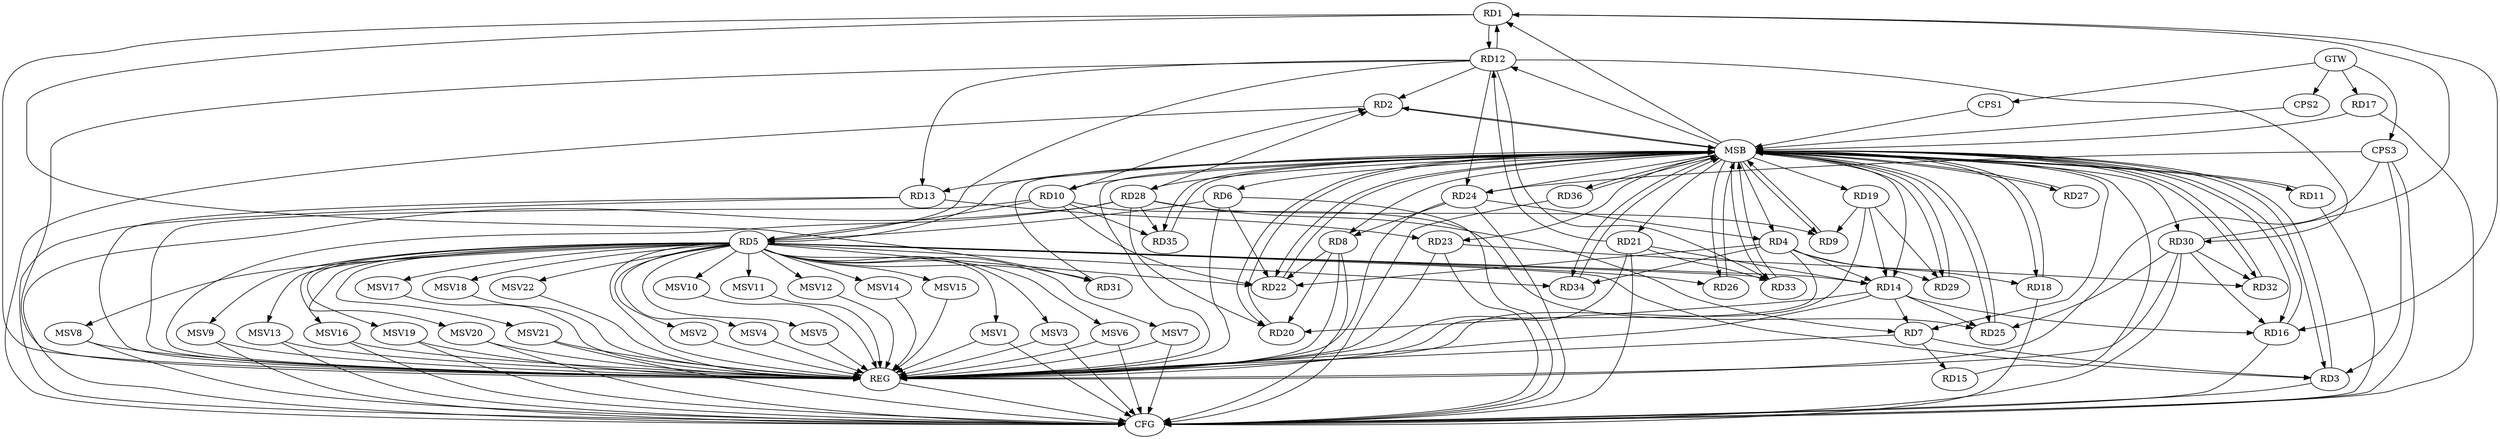 strict digraph G {
  RD1 [ label="RD1" ];
  RD2 [ label="RD2" ];
  RD3 [ label="RD3" ];
  RD4 [ label="RD4" ];
  RD5 [ label="RD5" ];
  RD6 [ label="RD6" ];
  RD7 [ label="RD7" ];
  RD8 [ label="RD8" ];
  RD9 [ label="RD9" ];
  RD10 [ label="RD10" ];
  RD11 [ label="RD11" ];
  RD12 [ label="RD12" ];
  RD13 [ label="RD13" ];
  RD14 [ label="RD14" ];
  RD15 [ label="RD15" ];
  RD16 [ label="RD16" ];
  RD17 [ label="RD17" ];
  RD18 [ label="RD18" ];
  RD19 [ label="RD19" ];
  RD20 [ label="RD20" ];
  RD21 [ label="RD21" ];
  RD22 [ label="RD22" ];
  RD23 [ label="RD23" ];
  RD24 [ label="RD24" ];
  RD25 [ label="RD25" ];
  RD26 [ label="RD26" ];
  RD27 [ label="RD27" ];
  RD28 [ label="RD28" ];
  RD29 [ label="RD29" ];
  RD30 [ label="RD30" ];
  RD31 [ label="RD31" ];
  RD32 [ label="RD32" ];
  RD33 [ label="RD33" ];
  RD34 [ label="RD34" ];
  RD35 [ label="RD35" ];
  RD36 [ label="RD36" ];
  CPS1 [ label="CPS1" ];
  CPS2 [ label="CPS2" ];
  CPS3 [ label="CPS3" ];
  GTW [ label="GTW" ];
  REG [ label="REG" ];
  MSB [ label="MSB" ];
  CFG [ label="CFG" ];
  MSV1 [ label="MSV1" ];
  MSV2 [ label="MSV2" ];
  MSV3 [ label="MSV3" ];
  MSV4 [ label="MSV4" ];
  MSV5 [ label="MSV5" ];
  MSV6 [ label="MSV6" ];
  MSV7 [ label="MSV7" ];
  MSV8 [ label="MSV8" ];
  MSV9 [ label="MSV9" ];
  MSV10 [ label="MSV10" ];
  MSV11 [ label="MSV11" ];
  MSV12 [ label="MSV12" ];
  MSV13 [ label="MSV13" ];
  MSV14 [ label="MSV14" ];
  MSV15 [ label="MSV15" ];
  MSV16 [ label="MSV16" ];
  MSV17 [ label="MSV17" ];
  MSV18 [ label="MSV18" ];
  MSV19 [ label="MSV19" ];
  MSV20 [ label="MSV20" ];
  MSV21 [ label="MSV21" ];
  MSV22 [ label="MSV22" ];
  RD1 -> RD12;
  RD12 -> RD1;
  RD1 -> RD16;
  RD30 -> RD1;
  RD1 -> RD31;
  RD10 -> RD2;
  RD12 -> RD2;
  RD28 -> RD2;
  RD5 -> RD3;
  RD7 -> RD3;
  RD4 -> RD14;
  RD4 -> RD18;
  RD4 -> RD22;
  RD24 -> RD4;
  RD4 -> RD29;
  RD4 -> RD34;
  RD6 -> RD5;
  RD10 -> RD5;
  RD12 -> RD5;
  RD5 -> RD14;
  RD5 -> RD22;
  RD5 -> RD26;
  RD5 -> RD31;
  RD5 -> RD33;
  RD5 -> RD34;
  RD6 -> RD22;
  RD14 -> RD7;
  RD7 -> RD15;
  RD28 -> RD7;
  RD8 -> RD20;
  RD8 -> RD22;
  RD24 -> RD8;
  RD19 -> RD9;
  RD28 -> RD9;
  RD10 -> RD22;
  RD10 -> RD25;
  RD10 -> RD35;
  RD12 -> RD13;
  RD21 -> RD12;
  RD12 -> RD24;
  RD12 -> RD30;
  RD12 -> RD33;
  RD13 -> RD23;
  RD14 -> RD16;
  RD19 -> RD14;
  RD14 -> RD20;
  RD21 -> RD14;
  RD14 -> RD25;
  RD30 -> RD16;
  RD19 -> RD29;
  RD28 -> RD20;
  RD21 -> RD33;
  RD23 -> RD32;
  RD30 -> RD25;
  RD28 -> RD35;
  RD30 -> RD32;
  CPS3 -> RD3;
  CPS3 -> RD24;
  GTW -> RD17;
  GTW -> CPS1;
  GTW -> CPS2;
  GTW -> CPS3;
  RD1 -> REG;
  RD4 -> REG;
  RD5 -> REG;
  RD6 -> REG;
  RD7 -> REG;
  RD8 -> REG;
  RD10 -> REG;
  RD12 -> REG;
  RD13 -> REG;
  RD14 -> REG;
  RD19 -> REG;
  RD21 -> REG;
  RD23 -> REG;
  RD24 -> REG;
  RD28 -> REG;
  RD30 -> REG;
  CPS3 -> REG;
  RD2 -> MSB;
  MSB -> RD3;
  MSB -> RD14;
  MSB -> REG;
  RD3 -> MSB;
  RD9 -> MSB;
  MSB -> RD13;
  RD11 -> MSB;
  MSB -> RD8;
  MSB -> RD12;
  RD15 -> MSB;
  MSB -> RD2;
  MSB -> RD23;
  MSB -> RD26;
  RD16 -> MSB;
  MSB -> RD5;
  MSB -> RD9;
  MSB -> RD22;
  MSB -> RD24;
  MSB -> RD29;
  MSB -> RD32;
  MSB -> RD33;
  RD17 -> MSB;
  MSB -> RD7;
  MSB -> RD19;
  RD18 -> MSB;
  MSB -> RD6;
  MSB -> RD28;
  RD20 -> MSB;
  MSB -> RD1;
  MSB -> RD27;
  RD22 -> MSB;
  MSB -> RD21;
  RD25 -> MSB;
  MSB -> RD10;
  MSB -> RD18;
  MSB -> RD30;
  MSB -> RD36;
  RD26 -> MSB;
  MSB -> RD35;
  RD27 -> MSB;
  MSB -> RD20;
  RD29 -> MSB;
  RD31 -> MSB;
  MSB -> RD11;
  MSB -> RD34;
  RD32 -> MSB;
  MSB -> RD4;
  RD33 -> MSB;
  RD34 -> MSB;
  RD35 -> MSB;
  MSB -> RD16;
  RD36 -> MSB;
  CPS1 -> MSB;
  MSB -> RD25;
  CPS2 -> MSB;
  RD6 -> CFG;
  RD23 -> CFG;
  RD21 -> CFG;
  RD30 -> CFG;
  RD36 -> CFG;
  RD16 -> CFG;
  RD2 -> CFG;
  RD11 -> CFG;
  RD8 -> CFG;
  RD24 -> CFG;
  RD17 -> CFG;
  RD3 -> CFG;
  RD18 -> CFG;
  RD28 -> CFG;
  RD13 -> CFG;
  CPS3 -> CFG;
  REG -> CFG;
  RD5 -> MSV1;
  RD5 -> MSV2;
  RD5 -> MSV3;
  RD5 -> MSV4;
  RD5 -> MSV5;
  RD5 -> MSV6;
  RD5 -> MSV7;
  MSV1 -> REG;
  MSV1 -> CFG;
  MSV2 -> REG;
  MSV3 -> REG;
  MSV3 -> CFG;
  MSV4 -> REG;
  MSV5 -> REG;
  MSV6 -> REG;
  MSV6 -> CFG;
  MSV7 -> REG;
  MSV7 -> CFG;
  RD5 -> MSV8;
  RD5 -> MSV9;
  RD5 -> MSV10;
  MSV8 -> REG;
  MSV8 -> CFG;
  MSV9 -> REG;
  MSV9 -> CFG;
  MSV10 -> REG;
  RD5 -> MSV11;
  RD5 -> MSV12;
  MSV11 -> REG;
  MSV12 -> REG;
  RD5 -> MSV13;
  MSV13 -> REG;
  MSV13 -> CFG;
  RD5 -> MSV14;
  RD5 -> MSV15;
  MSV14 -> REG;
  MSV15 -> REG;
  RD5 -> MSV16;
  RD5 -> MSV17;
  RD5 -> MSV18;
  MSV16 -> REG;
  MSV16 -> CFG;
  MSV17 -> REG;
  MSV18 -> REG;
  RD5 -> MSV19;
  MSV19 -> REG;
  MSV19 -> CFG;
  RD5 -> MSV20;
  RD5 -> MSV21;
  RD5 -> MSV22;
  MSV20 -> REG;
  MSV20 -> CFG;
  MSV21 -> REG;
  MSV21 -> CFG;
  MSV22 -> REG;
}
